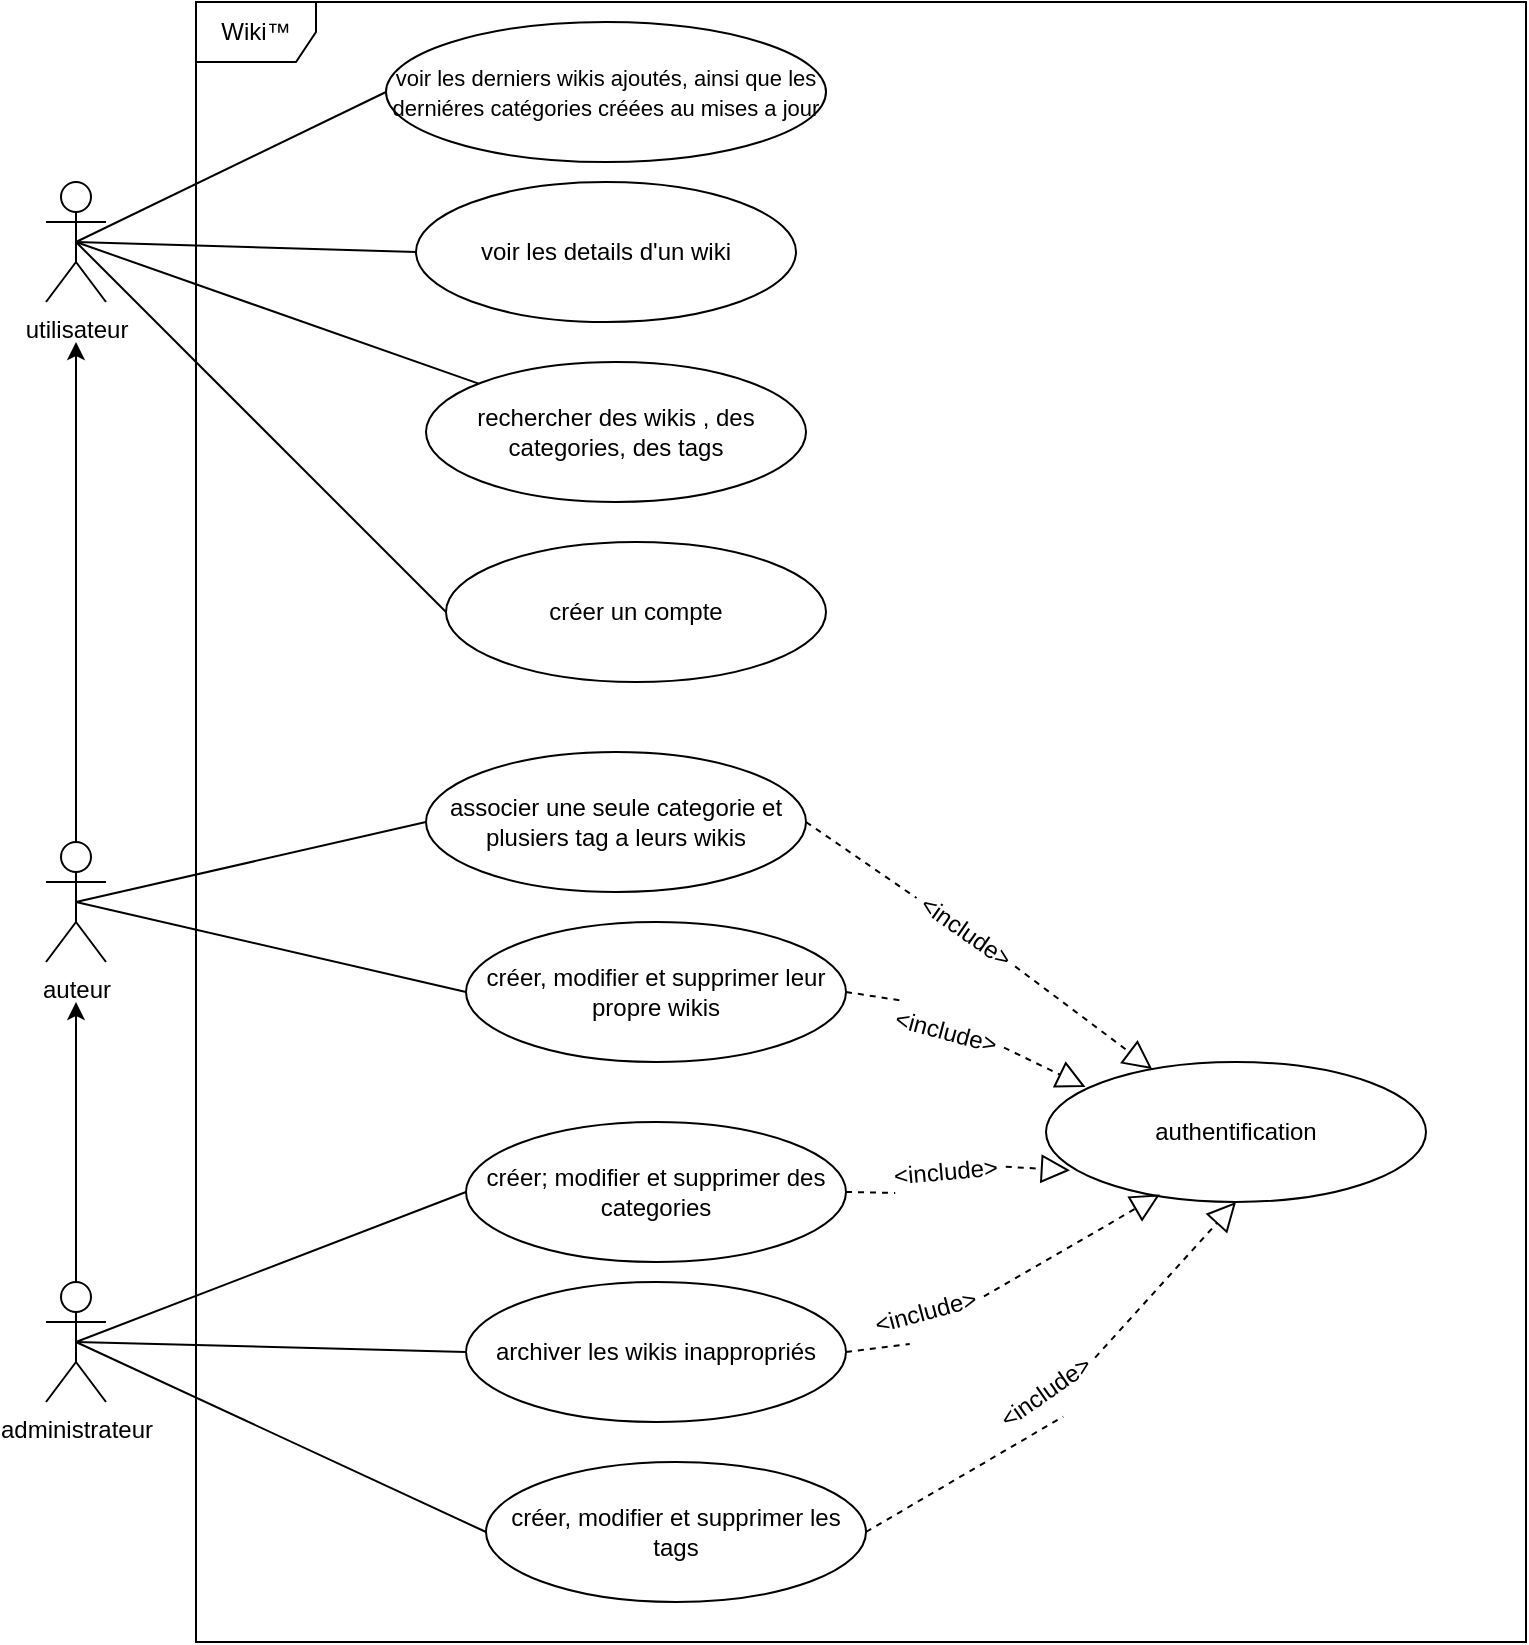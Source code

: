 <mxfile>
    <diagram id="90PpnR-5AJBD1PZd6F79" name="Page-1">
        <mxGraphModel dx="679" dy="662" grid="1" gridSize="10" guides="1" tooltips="1" connect="1" arrows="1" fold="1" page="1" pageScale="1" pageWidth="850" pageHeight="1100" math="0" shadow="0">
            <root>
                <mxCell id="0"/>
                <mxCell id="1" parent="0"/>
                <mxCell id="2" value="utilisateur" style="shape=umlActor;verticalLabelPosition=bottom;verticalAlign=top;html=1;" parent="1" vertex="1">
                    <mxGeometry x="50" y="90" width="30" height="60" as="geometry"/>
                </mxCell>
                <mxCell id="3" value="auteur" style="shape=umlActor;verticalLabelPosition=bottom;verticalAlign=top;html=1;" parent="1" vertex="1">
                    <mxGeometry x="50" y="420" width="30" height="60" as="geometry"/>
                </mxCell>
                <mxCell id="6" value="administrateur" style="shape=umlActor;verticalLabelPosition=bottom;verticalAlign=top;html=1;" parent="1" vertex="1">
                    <mxGeometry x="50" y="640" width="30" height="60" as="geometry"/>
                </mxCell>
                <mxCell id="8" value="Wiki™" style="shape=umlFrame;whiteSpace=wrap;html=1;" parent="1" vertex="1">
                    <mxGeometry x="125" width="665" height="820" as="geometry"/>
                </mxCell>
                <mxCell id="9" value="&lt;font style=&quot;font-size: 11px;&quot;&gt;voir les derniers wikis ajoutés, ainsi que les derniéres catégories créées au mises a jour&lt;/font&gt;" style="ellipse;whiteSpace=wrap;html=1;" parent="1" vertex="1">
                    <mxGeometry x="220" y="10" width="220" height="70" as="geometry"/>
                </mxCell>
                <mxCell id="10" value="voir les details d'un wiki" style="ellipse;whiteSpace=wrap;html=1;" parent="1" vertex="1">
                    <mxGeometry x="235" y="90" width="190" height="70" as="geometry"/>
                </mxCell>
                <mxCell id="11" value="rechercher des wikis , des categories, des tags" style="ellipse;whiteSpace=wrap;html=1;" parent="1" vertex="1">
                    <mxGeometry x="240" y="180" width="190" height="70" as="geometry"/>
                </mxCell>
                <mxCell id="12" value="créer un compte" style="ellipse;whiteSpace=wrap;html=1;" parent="1" vertex="1">
                    <mxGeometry x="250" y="270" width="190" height="70" as="geometry"/>
                </mxCell>
                <mxCell id="21" value="associer une seule categorie et plusiers tag a leurs wikis" style="ellipse;whiteSpace=wrap;html=1;" parent="1" vertex="1">
                    <mxGeometry x="240" y="375" width="190" height="70" as="geometry"/>
                </mxCell>
                <mxCell id="22" value="créer, modifier et supprimer leur propre wikis" style="ellipse;whiteSpace=wrap;html=1;" parent="1" vertex="1">
                    <mxGeometry x="260" y="460" width="190" height="70" as="geometry"/>
                </mxCell>
                <mxCell id="32" value="créer; modifier et supprimer des categories" style="ellipse;whiteSpace=wrap;html=1;" parent="1" vertex="1">
                    <mxGeometry x="260" y="560" width="190" height="70" as="geometry"/>
                </mxCell>
                <mxCell id="34" value="créer, modifier et supprimer les tags" style="ellipse;whiteSpace=wrap;html=1;" parent="1" vertex="1">
                    <mxGeometry x="270" y="730" width="190" height="70" as="geometry"/>
                </mxCell>
                <mxCell id="33" value="archiver les wikis inappropriés" style="ellipse;whiteSpace=wrap;html=1;" parent="1" vertex="1">
                    <mxGeometry x="260" y="640" width="190" height="70" as="geometry"/>
                </mxCell>
                <mxCell id="25" value="authentification" style="ellipse;whiteSpace=wrap;html=1;" parent="1" vertex="1">
                    <mxGeometry x="550" y="530" width="190" height="70" as="geometry"/>
                </mxCell>
                <mxCell id="14" value="" style="endArrow=none;html=1;exitX=0.5;exitY=0.5;exitDx=0;exitDy=0;exitPerimeter=0;entryX=0;entryY=0.5;entryDx=0;entryDy=0;" parent="1" source="2" target="9" edge="1">
                    <mxGeometry width="50" height="50" relative="1" as="geometry">
                        <mxPoint x="360" y="320" as="sourcePoint"/>
                        <mxPoint x="410" y="270" as="targetPoint"/>
                    </mxGeometry>
                </mxCell>
                <mxCell id="15" value="" style="endArrow=none;html=1;exitX=0.5;exitY=0.5;exitDx=0;exitDy=0;exitPerimeter=0;" parent="1" source="2" target="11" edge="1">
                    <mxGeometry width="50" height="50" relative="1" as="geometry">
                        <mxPoint x="85" y="110" as="sourcePoint"/>
                        <mxPoint x="230.0" y="55" as="targetPoint"/>
                    </mxGeometry>
                </mxCell>
                <mxCell id="17" value="" style="endArrow=none;html=1;exitX=0.5;exitY=0.5;exitDx=0;exitDy=0;exitPerimeter=0;entryX=0;entryY=0.5;entryDx=0;entryDy=0;" parent="1" source="2" target="12" edge="1">
                    <mxGeometry width="50" height="50" relative="1" as="geometry">
                        <mxPoint x="85" y="110" as="sourcePoint"/>
                        <mxPoint x="284.085" y="198.142" as="targetPoint"/>
                    </mxGeometry>
                </mxCell>
                <mxCell id="16" value="" style="endArrow=none;html=1;exitX=0.5;exitY=0.5;exitDx=0;exitDy=0;exitPerimeter=0;entryX=0;entryY=0.5;entryDx=0;entryDy=0;" parent="1" source="2" target="10" edge="1">
                    <mxGeometry width="50" height="50" relative="1" as="geometry">
                        <mxPoint x="95" y="120.0" as="sourcePoint"/>
                        <mxPoint x="240.0" y="65" as="targetPoint"/>
                    </mxGeometry>
                </mxCell>
                <mxCell id="19" value="" style="endArrow=classic;html=1;exitX=0.5;exitY=0;exitDx=0;exitDy=0;exitPerimeter=0;" parent="1" source="3" edge="1">
                    <mxGeometry width="50" height="50" relative="1" as="geometry">
                        <mxPoint x="180" y="320" as="sourcePoint"/>
                        <mxPoint x="65" y="170" as="targetPoint"/>
                    </mxGeometry>
                </mxCell>
                <mxCell id="20" value="" style="endArrow=classic;html=1;exitX=0.5;exitY=0;exitDx=0;exitDy=0;exitPerimeter=0;" parent="1" source="6" edge="1">
                    <mxGeometry width="50" height="50" relative="1" as="geometry">
                        <mxPoint x="170" y="580" as="sourcePoint"/>
                        <mxPoint x="65" y="500" as="targetPoint"/>
                        <Array as="points"/>
                    </mxGeometry>
                </mxCell>
                <mxCell id="23" value="" style="endArrow=none;html=1;exitX=0.5;exitY=0.5;exitDx=0;exitDy=0;exitPerimeter=0;entryX=0;entryY=0.5;entryDx=0;entryDy=0;" parent="1" source="3" target="21" edge="1">
                    <mxGeometry width="50" height="50" relative="1" as="geometry">
                        <mxPoint x="290" y="460" as="sourcePoint"/>
                        <mxPoint x="340" y="410" as="targetPoint"/>
                    </mxGeometry>
                </mxCell>
                <mxCell id="24" value="" style="endArrow=none;html=1;entryX=0;entryY=0.5;entryDx=0;entryDy=0;exitX=0.5;exitY=0.5;exitDx=0;exitDy=0;exitPerimeter=0;" parent="1" source="3" target="22" edge="1">
                    <mxGeometry width="50" height="50" relative="1" as="geometry">
                        <mxPoint x="90" y="460" as="sourcePoint"/>
                        <mxPoint x="250.0" y="420" as="targetPoint"/>
                    </mxGeometry>
                </mxCell>
                <mxCell id="35" value="" style="endArrow=none;html=1;entryX=0;entryY=0.5;entryDx=0;entryDy=0;exitX=0.5;exitY=0.5;exitDx=0;exitDy=0;exitPerimeter=0;" parent="1" source="6" target="33" edge="1">
                    <mxGeometry width="50" height="50" relative="1" as="geometry">
                        <mxPoint x="75" y="460" as="sourcePoint"/>
                        <mxPoint x="270.0" y="505" as="targetPoint"/>
                    </mxGeometry>
                </mxCell>
                <mxCell id="36" value="" style="endArrow=none;html=1;entryX=0;entryY=0.5;entryDx=0;entryDy=0;exitX=0.5;exitY=0.5;exitDx=0;exitDy=0;exitPerimeter=0;" parent="1" source="6" target="34" edge="1">
                    <mxGeometry width="50" height="50" relative="1" as="geometry">
                        <mxPoint x="85" y="470" as="sourcePoint"/>
                        <mxPoint x="280.0" y="515" as="targetPoint"/>
                    </mxGeometry>
                </mxCell>
                <mxCell id="37" value="" style="endArrow=none;html=1;entryX=0;entryY=0.5;entryDx=0;entryDy=0;exitX=0.5;exitY=0.5;exitDx=0;exitDy=0;exitPerimeter=0;" parent="1" source="6" target="32" edge="1">
                    <mxGeometry width="50" height="50" relative="1" as="geometry">
                        <mxPoint x="95" y="480" as="sourcePoint"/>
                        <mxPoint x="290.0" y="525" as="targetPoint"/>
                    </mxGeometry>
                </mxCell>
                <mxCell id="28" value="" style="endArrow=block;dashed=1;endFill=0;endSize=12;html=1;exitX=1;exitY=0.5;exitDx=0;exitDy=0;startArrow=none;" parent="1" source="29" target="25" edge="1">
                    <mxGeometry width="160" relative="1" as="geometry">
                        <mxPoint x="460" y="420" as="sourcePoint"/>
                        <mxPoint x="620" y="420" as="targetPoint"/>
                    </mxGeometry>
                </mxCell>
                <mxCell id="30" value="" style="endArrow=block;dashed=1;endFill=0;endSize=12;html=1;exitX=1;exitY=0.5;exitDx=0;exitDy=0;entryX=0.104;entryY=0.179;entryDx=0;entryDy=0;entryPerimeter=0;startArrow=none;" parent="1" source="31" target="25" edge="1">
                    <mxGeometry width="160" relative="1" as="geometry">
                        <mxPoint x="440.0" y="420" as="sourcePoint"/>
                        <mxPoint x="611.744" y="543.839" as="targetPoint"/>
                    </mxGeometry>
                </mxCell>
                <mxCell id="38" value="" style="endArrow=block;dashed=1;endFill=0;endSize=12;html=1;exitX=1;exitY=0.5;exitDx=0;exitDy=0;entryX=0.5;entryY=1;entryDx=0;entryDy=0;startArrow=none;" parent="1" source="45" target="25" edge="1">
                    <mxGeometry width="160" relative="1" as="geometry">
                        <mxPoint x="460.0" y="505" as="sourcePoint"/>
                        <mxPoint x="579.76" y="552.53" as="targetPoint"/>
                    </mxGeometry>
                </mxCell>
                <mxCell id="39" value="" style="endArrow=block;dashed=1;endFill=0;endSize=12;html=1;exitX=1;exitY=0.5;exitDx=0;exitDy=0;entryX=0.3;entryY=0.946;entryDx=0;entryDy=0;entryPerimeter=0;startArrow=none;" parent="1" source="44" target="25" edge="1">
                    <mxGeometry width="160" relative="1" as="geometry">
                        <mxPoint x="470.0" y="515" as="sourcePoint"/>
                        <mxPoint x="589.76" y="562.53" as="targetPoint"/>
                    </mxGeometry>
                </mxCell>
                <mxCell id="40" value="" style="endArrow=block;dashed=1;endFill=0;endSize=12;html=1;exitX=1;exitY=0.5;exitDx=0;exitDy=0;entryX=0.063;entryY=0.774;entryDx=0;entryDy=0;entryPerimeter=0;startArrow=none;" parent="1" source="43" target="25" edge="1">
                    <mxGeometry width="160" relative="1" as="geometry">
                        <mxPoint x="480.0" y="525" as="sourcePoint"/>
                        <mxPoint x="599.76" y="572.53" as="targetPoint"/>
                    </mxGeometry>
                </mxCell>
                <mxCell id="46" value="" style="endArrow=none;dashed=1;endFill=0;endSize=12;html=1;exitX=1;exitY=0.5;exitDx=0;exitDy=0;entryX=0.3;entryY=0.946;entryDx=0;entryDy=0;entryPerimeter=0;" parent="1" source="33" target="44" edge="1">
                    <mxGeometry width="160" relative="1" as="geometry">
                        <mxPoint x="450" y="675" as="sourcePoint"/>
                        <mxPoint x="607" y="596.22" as="targetPoint"/>
                    </mxGeometry>
                </mxCell>
                <mxCell id="44" value="&amp;lt;include&amp;gt;" style="text;html=1;strokeColor=none;fillColor=none;align=center;verticalAlign=middle;whiteSpace=wrap;rounded=0;rotation=-15;" parent="1" vertex="1">
                    <mxGeometry x="460" y="640" width="60" height="30" as="geometry"/>
                </mxCell>
                <mxCell id="48" value="" style="endArrow=none;dashed=1;endFill=0;endSize=12;html=1;exitX=1;exitY=0.5;exitDx=0;exitDy=0;entryX=0.063;entryY=0.774;entryDx=0;entryDy=0;entryPerimeter=0;" parent="1" source="32" target="43" edge="1">
                    <mxGeometry width="160" relative="1" as="geometry">
                        <mxPoint x="450" y="595" as="sourcePoint"/>
                        <mxPoint x="561.97" y="584.18" as="targetPoint"/>
                    </mxGeometry>
                </mxCell>
                <mxCell id="43" value="&amp;lt;include&amp;gt;" style="text;html=1;strokeColor=none;fillColor=none;align=center;verticalAlign=middle;whiteSpace=wrap;rounded=0;rotation=-5;" parent="1" vertex="1">
                    <mxGeometry x="470" y="570" width="60" height="30" as="geometry"/>
                </mxCell>
                <mxCell id="49" value="" style="endArrow=none;dashed=1;endFill=0;endSize=12;html=1;exitX=1;exitY=0.5;exitDx=0;exitDy=0;entryX=0.5;entryY=1;entryDx=0;entryDy=0;" parent="1" source="34" target="45" edge="1">
                    <mxGeometry width="160" relative="1" as="geometry">
                        <mxPoint x="460" y="765" as="sourcePoint"/>
                        <mxPoint x="645" y="600" as="targetPoint"/>
                    </mxGeometry>
                </mxCell>
                <mxCell id="45" value="&amp;lt;include&amp;gt;" style="text;html=1;strokeColor=none;fillColor=none;align=center;verticalAlign=middle;whiteSpace=wrap;rounded=0;rotation=-35;" parent="1" vertex="1">
                    <mxGeometry x="520" y="680" width="60" height="30" as="geometry"/>
                </mxCell>
                <mxCell id="50" value="" style="endArrow=none;dashed=1;endFill=0;endSize=12;html=1;exitX=1;exitY=0.5;exitDx=0;exitDy=0;entryX=0.104;entryY=0.179;entryDx=0;entryDy=0;entryPerimeter=0;" parent="1" source="22" target="31" edge="1">
                    <mxGeometry width="160" relative="1" as="geometry">
                        <mxPoint x="450" y="495" as="sourcePoint"/>
                        <mxPoint x="569.76" y="542.53" as="targetPoint"/>
                    </mxGeometry>
                </mxCell>
                <mxCell id="31" value="&amp;lt;include&amp;gt;" style="text;html=1;strokeColor=none;fillColor=none;align=center;verticalAlign=middle;whiteSpace=wrap;rounded=0;rotation=15;" parent="1" vertex="1">
                    <mxGeometry x="470" y="500" width="60" height="30" as="geometry"/>
                </mxCell>
                <mxCell id="51" value="" style="endArrow=none;dashed=1;endFill=0;endSize=12;html=1;exitX=1;exitY=0.5;exitDx=0;exitDy=0;" parent="1" source="21" target="29" edge="1">
                    <mxGeometry width="160" relative="1" as="geometry">
                        <mxPoint x="430" y="410.0" as="sourcePoint"/>
                        <mxPoint x="601.725" y="533.842" as="targetPoint"/>
                    </mxGeometry>
                </mxCell>
                <mxCell id="29" value="&amp;lt;include&amp;gt;" style="text;html=1;strokeColor=none;fillColor=none;align=center;verticalAlign=middle;whiteSpace=wrap;rounded=0;rotation=35;" parent="1" vertex="1">
                    <mxGeometry x="480" y="450" width="60" height="30" as="geometry"/>
                </mxCell>
            </root>
        </mxGraphModel>
    </diagram>
</mxfile>
